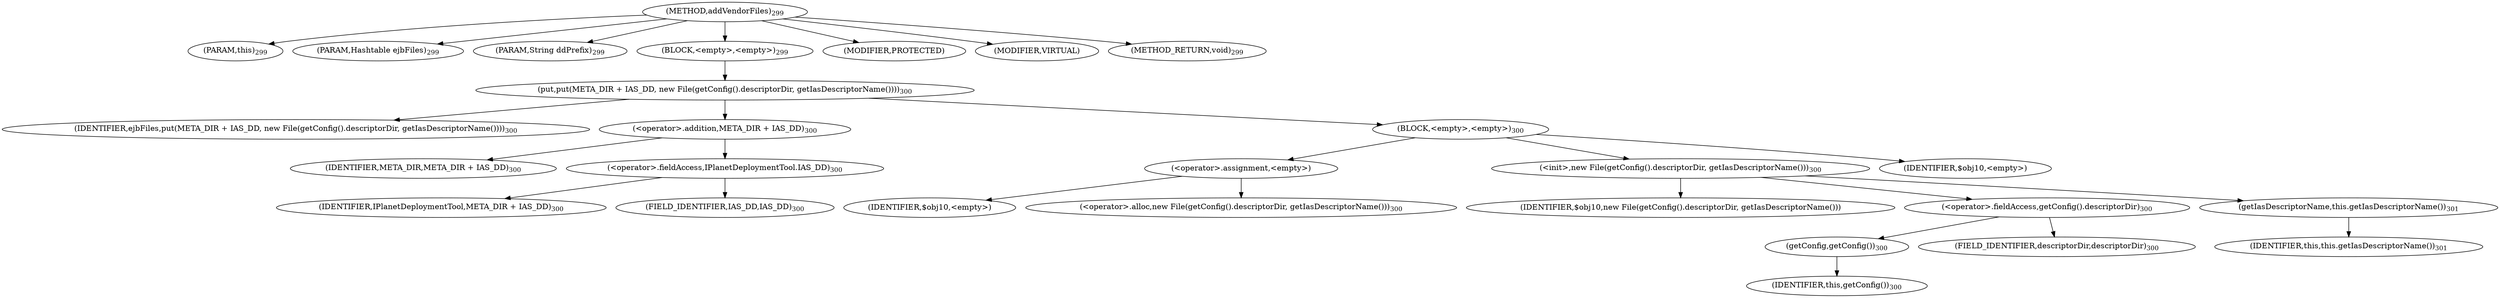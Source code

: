 digraph "addVendorFiles" {  
"485" [label = <(METHOD,addVendorFiles)<SUB>299</SUB>> ]
"41" [label = <(PARAM,this)<SUB>299</SUB>> ]
"486" [label = <(PARAM,Hashtable ejbFiles)<SUB>299</SUB>> ]
"487" [label = <(PARAM,String ddPrefix)<SUB>299</SUB>> ]
"488" [label = <(BLOCK,&lt;empty&gt;,&lt;empty&gt;)<SUB>299</SUB>> ]
"489" [label = <(put,put(META_DIR + IAS_DD, new File(getConfig().descriptorDir, getIasDescriptorName())))<SUB>300</SUB>> ]
"490" [label = <(IDENTIFIER,ejbFiles,put(META_DIR + IAS_DD, new File(getConfig().descriptorDir, getIasDescriptorName())))<SUB>300</SUB>> ]
"491" [label = <(&lt;operator&gt;.addition,META_DIR + IAS_DD)<SUB>300</SUB>> ]
"492" [label = <(IDENTIFIER,META_DIR,META_DIR + IAS_DD)<SUB>300</SUB>> ]
"493" [label = <(&lt;operator&gt;.fieldAccess,IPlanetDeploymentTool.IAS_DD)<SUB>300</SUB>> ]
"494" [label = <(IDENTIFIER,IPlanetDeploymentTool,META_DIR + IAS_DD)<SUB>300</SUB>> ]
"495" [label = <(FIELD_IDENTIFIER,IAS_DD,IAS_DD)<SUB>300</SUB>> ]
"496" [label = <(BLOCK,&lt;empty&gt;,&lt;empty&gt;)<SUB>300</SUB>> ]
"497" [label = <(&lt;operator&gt;.assignment,&lt;empty&gt;)> ]
"498" [label = <(IDENTIFIER,$obj10,&lt;empty&gt;)> ]
"499" [label = <(&lt;operator&gt;.alloc,new File(getConfig().descriptorDir, getIasDescriptorName()))<SUB>300</SUB>> ]
"500" [label = <(&lt;init&gt;,new File(getConfig().descriptorDir, getIasDescriptorName()))<SUB>300</SUB>> ]
"501" [label = <(IDENTIFIER,$obj10,new File(getConfig().descriptorDir, getIasDescriptorName()))> ]
"502" [label = <(&lt;operator&gt;.fieldAccess,getConfig().descriptorDir)<SUB>300</SUB>> ]
"503" [label = <(getConfig,getConfig())<SUB>300</SUB>> ]
"40" [label = <(IDENTIFIER,this,getConfig())<SUB>300</SUB>> ]
"504" [label = <(FIELD_IDENTIFIER,descriptorDir,descriptorDir)<SUB>300</SUB>> ]
"505" [label = <(getIasDescriptorName,this.getIasDescriptorName())<SUB>301</SUB>> ]
"42" [label = <(IDENTIFIER,this,this.getIasDescriptorName())<SUB>301</SUB>> ]
"506" [label = <(IDENTIFIER,$obj10,&lt;empty&gt;)> ]
"507" [label = <(MODIFIER,PROTECTED)> ]
"508" [label = <(MODIFIER,VIRTUAL)> ]
"509" [label = <(METHOD_RETURN,void)<SUB>299</SUB>> ]
  "485" -> "41" 
  "485" -> "486" 
  "485" -> "487" 
  "485" -> "488" 
  "485" -> "507" 
  "485" -> "508" 
  "485" -> "509" 
  "488" -> "489" 
  "489" -> "490" 
  "489" -> "491" 
  "489" -> "496" 
  "491" -> "492" 
  "491" -> "493" 
  "493" -> "494" 
  "493" -> "495" 
  "496" -> "497" 
  "496" -> "500" 
  "496" -> "506" 
  "497" -> "498" 
  "497" -> "499" 
  "500" -> "501" 
  "500" -> "502" 
  "500" -> "505" 
  "502" -> "503" 
  "502" -> "504" 
  "503" -> "40" 
  "505" -> "42" 
}
